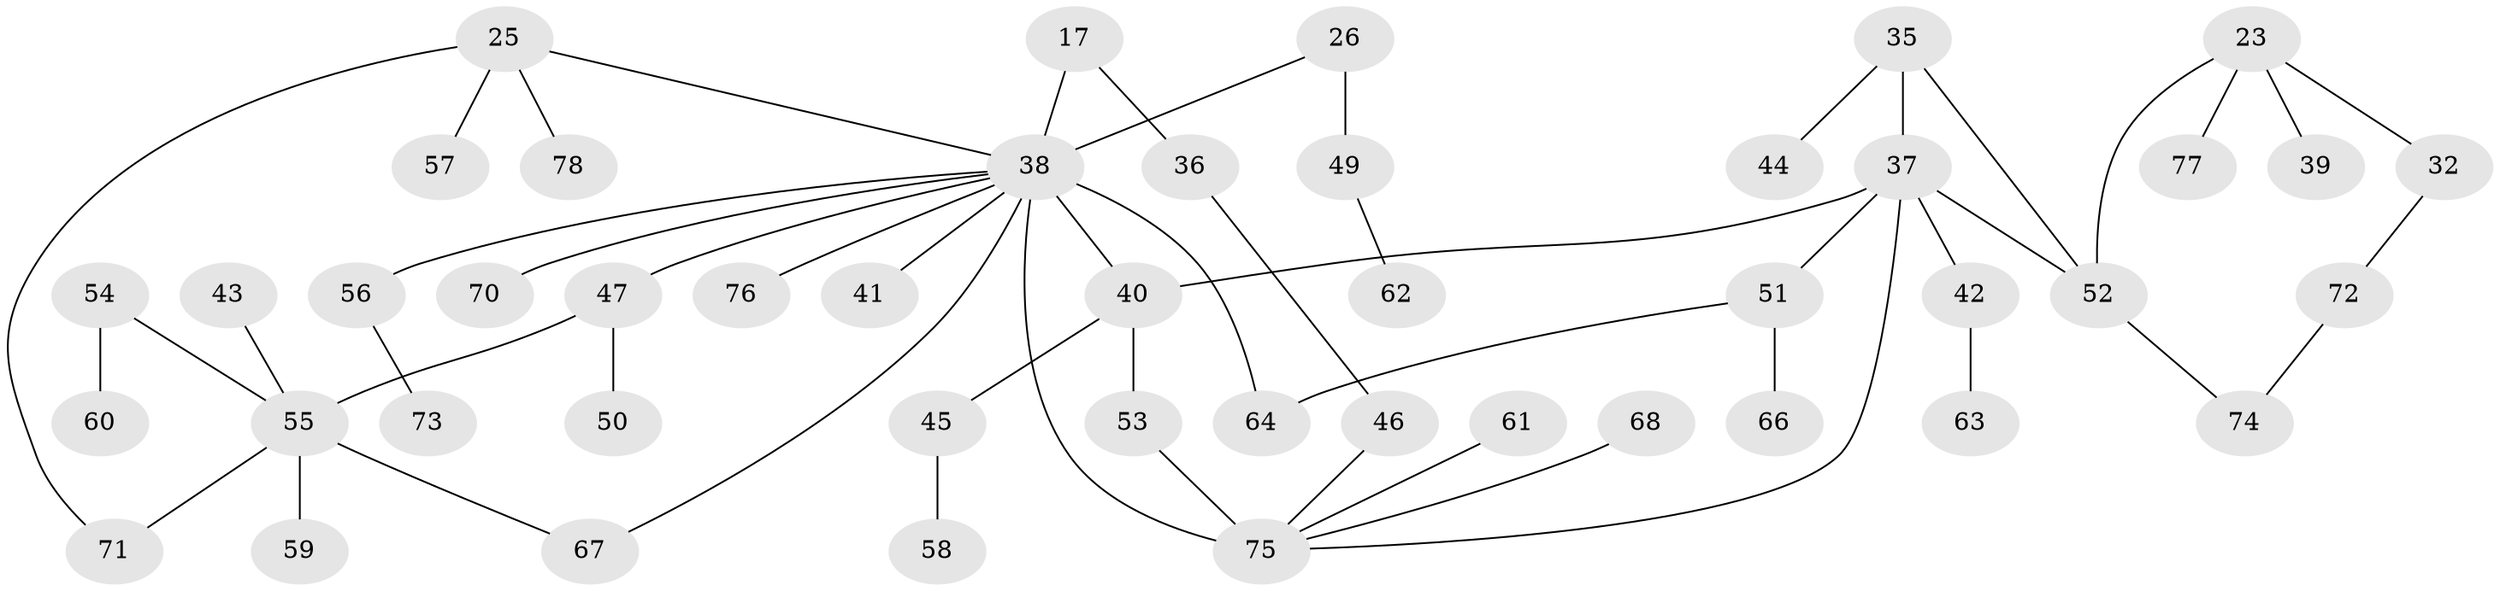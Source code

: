 // original degree distribution, {3: 0.16666666666666666, 6: 0.02564102564102564, 2: 0.358974358974359, 4: 0.1282051282051282, 5: 0.02564102564102564, 1: 0.2948717948717949}
// Generated by graph-tools (version 1.1) at 2025/46/03/04/25 21:46:19]
// undirected, 46 vertices, 53 edges
graph export_dot {
graph [start="1"]
  node [color=gray90,style=filled];
  17;
  23;
  25;
  26;
  32;
  35 [super="+22"];
  36;
  37 [super="+11+16+30"];
  38 [super="+15+9+6"];
  39;
  40 [super="+29"];
  41;
  42;
  43;
  44;
  45;
  46;
  47 [super="+10"];
  49;
  50;
  51;
  52 [super="+18"];
  53 [super="+19+14"];
  54;
  55 [super="+48+34"];
  56;
  57;
  58;
  59;
  60;
  61;
  62;
  63;
  64;
  66;
  67;
  68;
  70;
  71;
  72;
  73;
  74;
  75 [super="+69"];
  76;
  77;
  78;
  17 -- 36;
  17 -- 38;
  23 -- 32;
  23 -- 39;
  23 -- 77;
  23 -- 52;
  25 -- 57;
  25 -- 78;
  25 -- 71;
  25 -- 38;
  26 -- 49;
  26 -- 38;
  32 -- 72;
  35 -- 44;
  35 -- 52;
  35 -- 37;
  36 -- 46;
  37 -- 42;
  37 -- 51;
  37 -- 52;
  37 -- 75;
  37 -- 40;
  38 -- 64;
  38 -- 67;
  38 -- 40 [weight=2];
  38 -- 75 [weight=3];
  38 -- 56;
  38 -- 76;
  38 -- 70;
  38 -- 41;
  38 -- 47;
  40 -- 53;
  40 -- 45;
  42 -- 63;
  43 -- 55;
  45 -- 58;
  46 -- 75;
  47 -- 50;
  47 -- 55 [weight=3];
  49 -- 62;
  51 -- 66;
  51 -- 64;
  52 -- 74;
  53 -- 75;
  54 -- 60;
  54 -- 55;
  55 -- 71;
  55 -- 67;
  55 -- 59;
  56 -- 73;
  61 -- 75;
  68 -- 75;
  72 -- 74;
}
